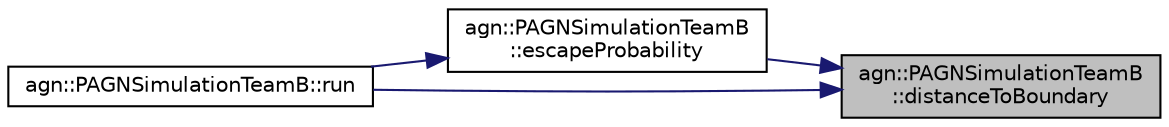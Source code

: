 digraph "agn::PAGNSimulationTeamB::distanceToBoundary"
{
 // LATEX_PDF_SIZE
  edge [fontname="Helvetica",fontsize="10",labelfontname="Helvetica",labelfontsize="10"];
  node [fontname="Helvetica",fontsize="10",shape=record];
  rankdir="RL";
  Node1 [label="agn::PAGNSimulationTeamB\l::distanceToBoundary",height=0.2,width=0.4,color="black", fillcolor="grey75", style="filled", fontcolor="black",tooltip=" "];
  Node1 -> Node2 [dir="back",color="midnightblue",fontsize="10",style="solid",fontname="Helvetica"];
  Node2 [label="agn::PAGNSimulationTeamB\l::escapeProbability",height=0.2,width=0.4,color="black", fillcolor="white", style="filled",URL="$classagn_1_1_p_a_g_n_simulation_team_b.html#add58db86b5c7abaf7292aa53c9077801",tooltip=" "];
  Node2 -> Node3 [dir="back",color="midnightblue",fontsize="10",style="solid",fontname="Helvetica"];
  Node3 [label="agn::PAGNSimulationTeamB::run",height=0.2,width=0.4,color="black", fillcolor="white", style="filled",URL="$classagn_1_1_p_a_g_n_simulation_team_b.html#ac731744118677ec55c1f0bd457b3e2ce",tooltip=" "];
  Node1 -> Node3 [dir="back",color="midnightblue",fontsize="10",style="solid",fontname="Helvetica"];
}
